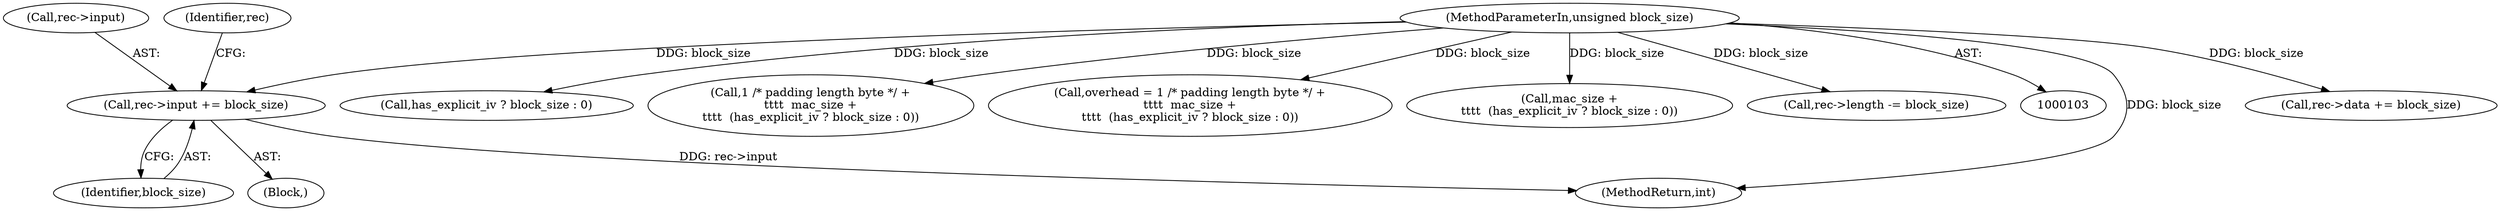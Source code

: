 digraph "0_openssl_125093b59f3c2a2d33785b5563d929d0472f1721_0@pointer" {
"1000154" [label="(Call,rec->input += block_size)"];
"1000106" [label="(MethodParameterIn,unsigned block_size)"];
"1000178" [label="(MethodReturn,int)"];
"1000155" [label="(Call,rec->input)"];
"1000154" [label="(Call,rec->input += block_size)"];
"1000149" [label="(Call,rec->data += block_size)"];
"1000106" [label="(MethodParameterIn,unsigned block_size)"];
"1000134" [label="(Call,has_explicit_iv ? block_size : 0)"];
"1000158" [label="(Identifier,block_size)"];
"1000161" [label="(Identifier,rec)"];
"1000130" [label="(Call,1 /* padding length byte */ +\n\t\t\t\t  mac_size +\n\t\t\t\t  (has_explicit_iv ? block_size : 0))"];
"1000148" [label="(Block,)"];
"1000128" [label="(Call,overhead = 1 /* padding length byte */ +\n\t\t\t\t  mac_size +\n\t\t\t\t  (has_explicit_iv ? block_size : 0))"];
"1000132" [label="(Call,mac_size +\n\t\t\t\t  (has_explicit_iv ? block_size : 0))"];
"1000159" [label="(Call,rec->length -= block_size)"];
"1000154" -> "1000148"  [label="AST: "];
"1000154" -> "1000158"  [label="CFG: "];
"1000155" -> "1000154"  [label="AST: "];
"1000158" -> "1000154"  [label="AST: "];
"1000161" -> "1000154"  [label="CFG: "];
"1000154" -> "1000178"  [label="DDG: rec->input"];
"1000106" -> "1000154"  [label="DDG: block_size"];
"1000106" -> "1000103"  [label="AST: "];
"1000106" -> "1000178"  [label="DDG: block_size"];
"1000106" -> "1000128"  [label="DDG: block_size"];
"1000106" -> "1000130"  [label="DDG: block_size"];
"1000106" -> "1000132"  [label="DDG: block_size"];
"1000106" -> "1000134"  [label="DDG: block_size"];
"1000106" -> "1000149"  [label="DDG: block_size"];
"1000106" -> "1000159"  [label="DDG: block_size"];
}
